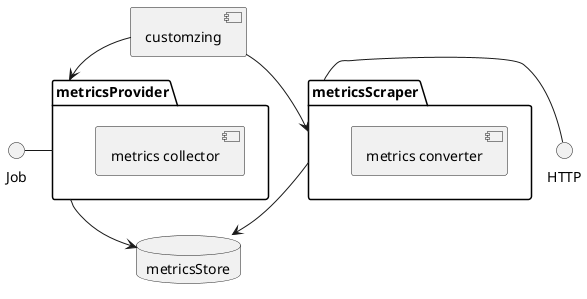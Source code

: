 @startuml component_diagram

Job - metricsProvider
HTTP - metricsScraper
metricsProvider --> metricsStore
metricsScraper --> metricsStore 
[customzing] --> metricsProvider
[customzing] --> metricsScraper
package "metricsProvider" {
  [metrics collector] 
}

package "metricsScraper" {
  [metrics converter]
}

database "metricsStore" { 

}
@enduml